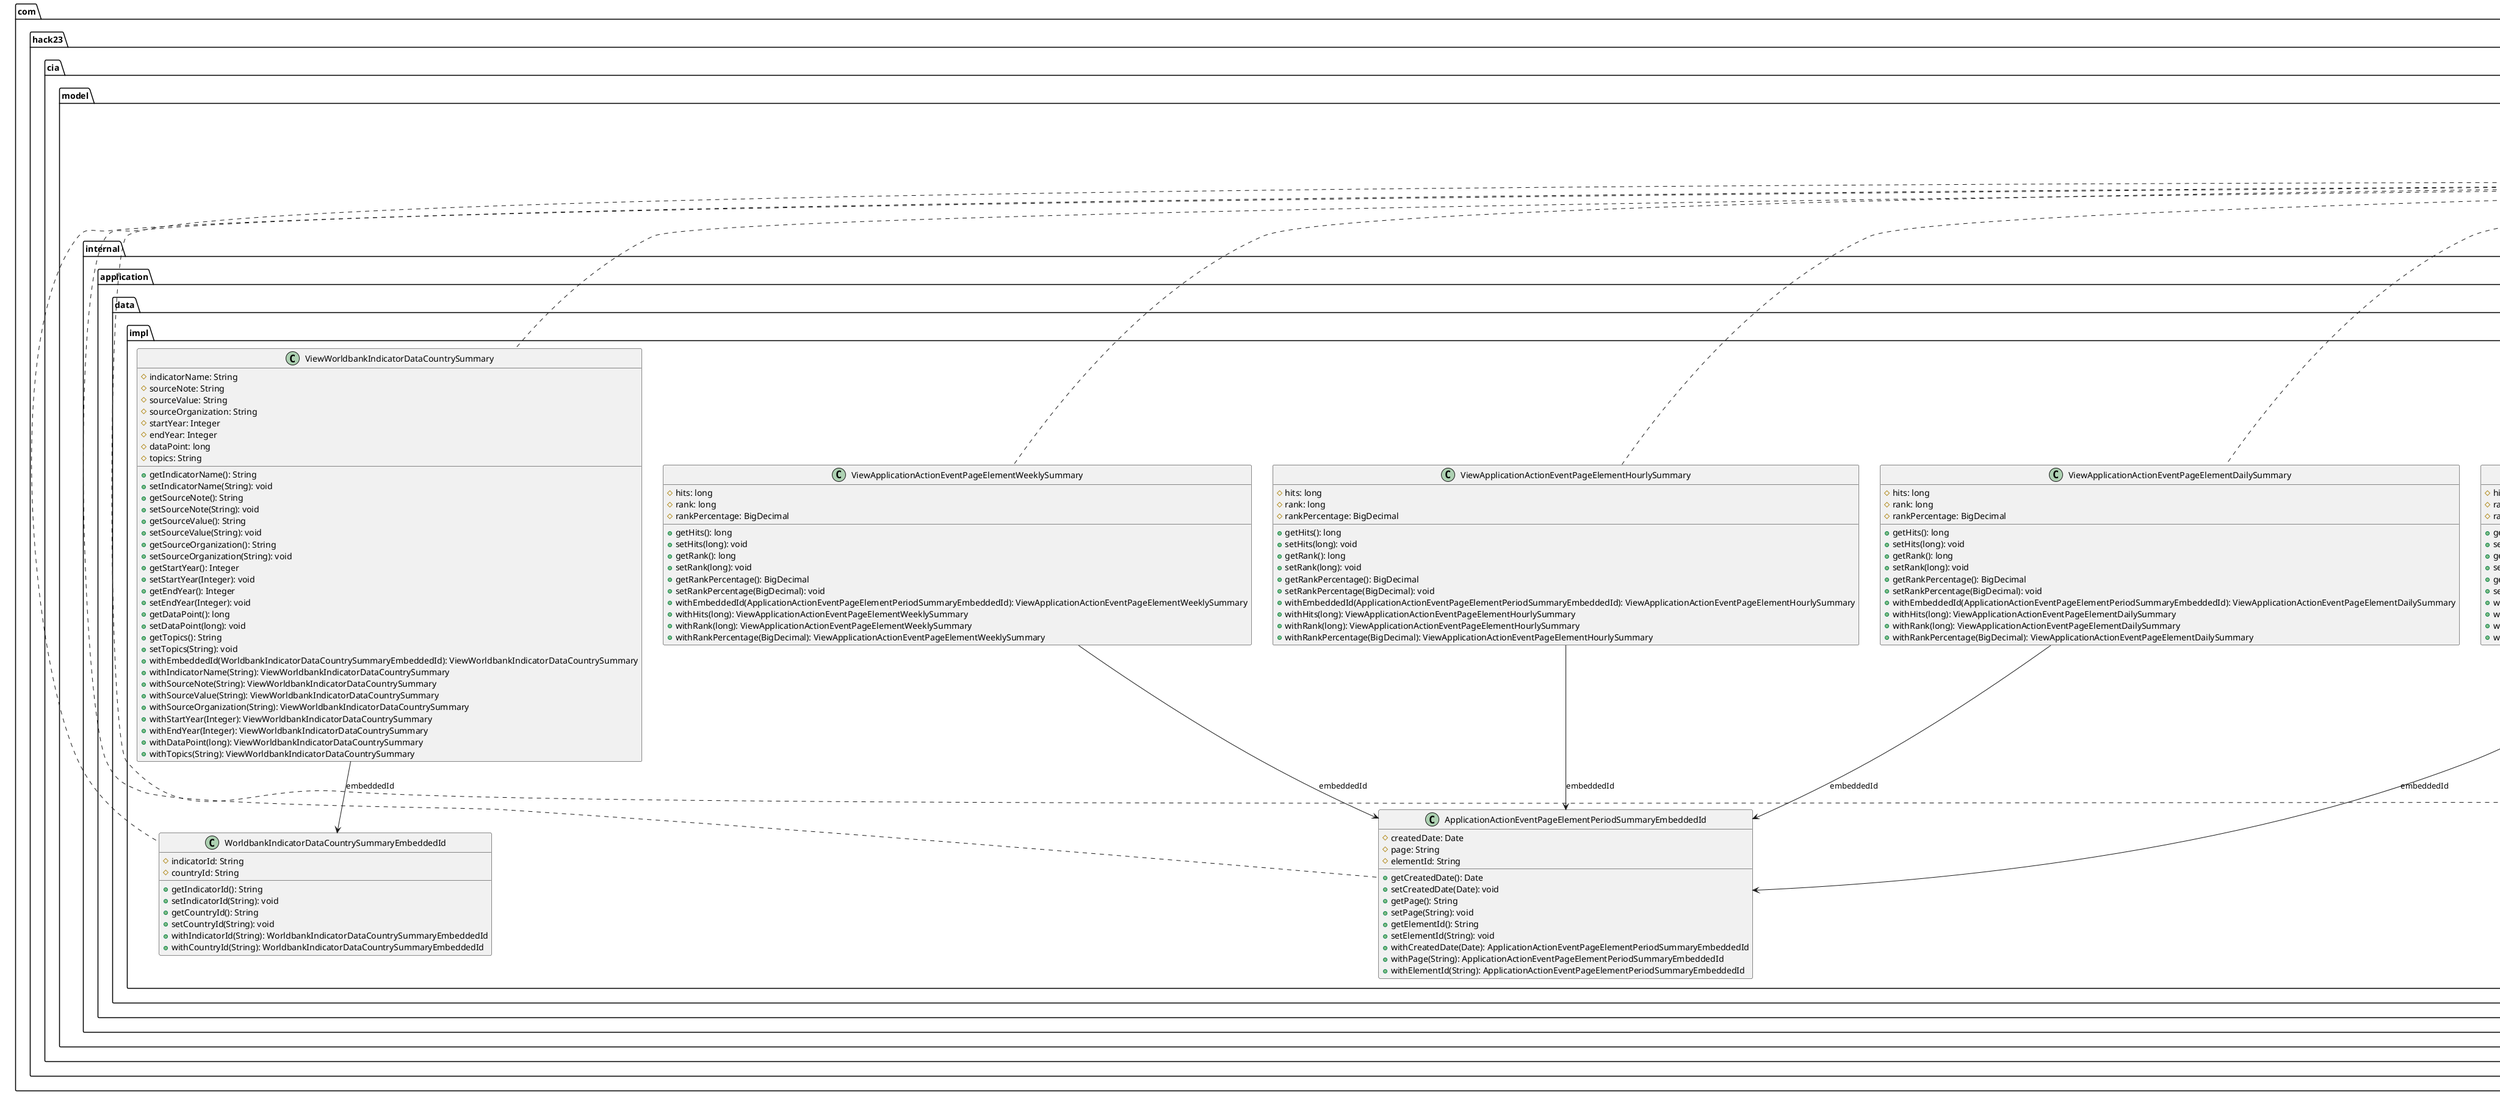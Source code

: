 @startuml
    namespace com.hack23.cia.model.internal.application.data.impl {

        class ViewApplicationActionEventPageElementWeeklySummary [[ViewApplicationActionEventPageElementWeeklySummary.html]] {
            #hits: long
            #rank: long
            #rankPercentage: BigDecimal
            +getHits(): long
            +setHits(long): void
            +getRank(): long
            +setRank(long): void
            +getRankPercentage(): BigDecimal
            +setRankPercentage(BigDecimal): void
            +withEmbeddedId(ApplicationActionEventPageElementPeriodSummaryEmbeddedId): ViewApplicationActionEventPageElementWeeklySummary
            +withHits(long): ViewApplicationActionEventPageElementWeeklySummary
            +withRank(long): ViewApplicationActionEventPageElementWeeklySummary
            +withRankPercentage(BigDecimal): ViewApplicationActionEventPageElementWeeklySummary
        }

        class WorldbankIndicatorDataCountrySummaryEmbeddedId [[WorldbankIndicatorDataCountrySummaryEmbeddedId.html]] {
            #indicatorId: String
            #countryId: String
            +getIndicatorId(): String
            +setIndicatorId(String): void
            +getCountryId(): String
            +setCountryId(String): void
            +withIndicatorId(String): WorldbankIndicatorDataCountrySummaryEmbeddedId
            +withCountryId(String): WorldbankIndicatorDataCountrySummaryEmbeddedId
        }

        class ViewApplicationActionEventPageModeHourlySummary [[ViewApplicationActionEventPageModeHourlySummary.html]] {
            #hits: long
            #rank: long
            #rankPercentage: BigDecimal
            +getHits(): long
            +setHits(long): void
            +getRank(): long
            +setRank(long): void
            +getRankPercentage(): BigDecimal
            +setRankPercentage(BigDecimal): void
            +withEmbeddedId(ApplicationActionEventPageModePeriodSummaryEmbeddedId): ViewApplicationActionEventPageModeHourlySummary
            +withHits(long): ViewApplicationActionEventPageModeHourlySummary
            +withRank(long): ViewApplicationActionEventPageModeHourlySummary
            +withRankPercentage(BigDecimal): ViewApplicationActionEventPageModeHourlySummary
        }

        enum DataAgentTarget [[DataAgentTarget.html]] {
            {static} +MODEL_EXTERNAL_WORLDBANK
            {static} +MODEL_EXTERNAL_RIKSDAGEN
            +value(): String
            {static} +fromValue(String): DataAgentTarget
        }

        enum ValDataSources [[ValDataSources.html]] {
            {static} +PARTIES
            +value(): String
            {static} +fromValue(String): ValDataSources
        }

        enum RiksdagenDataSources [[RiksdagenDataSources.html]] {
            {static} +DOCUMENT_LIST
            {static} +DOCUMENT_STATUS
            {static} +DOCUMENT_CONTENT
            {static} +PERSONS
            {static} +VOTES
            {static} +BALLOT_LIST
            {static} +COMMITTEE_PROPOSALS
            +value(): String
            {static} +fromValue(String): RiksdagenDataSources
        }

        class ViewApplicationActionEventPageAnnualSummary [[ViewApplicationActionEventPageAnnualSummary.html]] {
            #hits: long
            #rank: long
            #rankPercentage: BigDecimal
            +getHits(): long
            +setHits(long): void
            +getRank(): long
            +setRank(long): void
            +getRankPercentage(): BigDecimal
            +setRankPercentage(BigDecimal): void
            +withEmbeddedId(ApplicationActionEventPagePeriodSummaryEmbeddedId): ViewApplicationActionEventPageAnnualSummary
            +withHits(long): ViewApplicationActionEventPageAnnualSummary
            +withRank(long): ViewApplicationActionEventPageAnnualSummary
            +withRankPercentage(BigDecimal): ViewApplicationActionEventPageAnnualSummary
        }

        class ViewApplicationActionEventPageElementHourlySummary [[ViewApplicationActionEventPageElementHourlySummary.html]] {
            #hits: long
            #rank: long
            #rankPercentage: BigDecimal
            +getHits(): long
            +setHits(long): void
            +getRank(): long
            +setRank(long): void
            +getRankPercentage(): BigDecimal
            +setRankPercentage(BigDecimal): void
            +withEmbeddedId(ApplicationActionEventPageElementPeriodSummaryEmbeddedId): ViewApplicationActionEventPageElementHourlySummary
            +withHits(long): ViewApplicationActionEventPageElementHourlySummary
            +withRank(long): ViewApplicationActionEventPageElementHourlySummary
            +withRankPercentage(BigDecimal): ViewApplicationActionEventPageElementHourlySummary
        }

        class ApplicationActionEventPageElementPeriodSummaryEmbeddedId [[ApplicationActionEventPageElementPeriodSummaryEmbeddedId.html]] {
            #createdDate: Date
            #page: String
            #elementId: String
            +getCreatedDate(): Date
            +setCreatedDate(Date): void
            +getPage(): String
            +setPage(String): void
            +getElementId(): String
            +setElementId(String): void
            +withCreatedDate(Date): ApplicationActionEventPageElementPeriodSummaryEmbeddedId
            +withPage(String): ApplicationActionEventPageElementPeriodSummaryEmbeddedId
            +withElementId(String): ApplicationActionEventPageElementPeriodSummaryEmbeddedId
        }

        class DataAgentWorkOrder [[DataAgentWorkOrder.html]] {
            #hjid: Long
            +withTarget(DataAgentTarget): DataAgentWorkOrder
            +withOperation(DataAgentOperation): DataAgentWorkOrder
            +getHjid(): Long
            +setHjid(Long): void
        }

        class ViewApplicationActionEventPageHourlySummary [[ViewApplicationActionEventPageHourlySummary.html]] {
            #hits: long
            #rank: long
            #rankPercentage: BigDecimal
            +getHits(): long
            +setHits(long): void
            +getRank(): long
            +setRank(long): void
            +getRankPercentage(): BigDecimal
            +setRankPercentage(BigDecimal): void
            +withEmbeddedId(ApplicationActionEventPagePeriodSummaryEmbeddedId): ViewApplicationActionEventPageHourlySummary
            +withHits(long): ViewApplicationActionEventPageHourlySummary
            +withRank(long): ViewApplicationActionEventPageHourlySummary
            +withRankPercentage(BigDecimal): ViewApplicationActionEventPageHourlySummary
        }

        class ApplicationActionEventPageModePeriodSummaryEmbeddedId [[ApplicationActionEventPageModePeriodSummaryEmbeddedId.html]] {
            #createdDate: Date
            #page: String
            #pageMode: String
            +getCreatedDate(): Date
            +setCreatedDate(Date): void
            +getPage(): String
            +setPage(String): void
            +getPageMode(): String
            +setPageMode(String): void
            +withCreatedDate(Date): ApplicationActionEventPageModePeriodSummaryEmbeddedId
            +withPage(String): ApplicationActionEventPageModePeriodSummaryEmbeddedId
            +withPageMode(String): ApplicationActionEventPageModePeriodSummaryEmbeddedId
        }

        class ViewApplicationActionEventPageModeDailySummary [[ViewApplicationActionEventPageModeDailySummary.html]] {
            #hits: long
            #rank: long
            #rankPercentage: BigDecimal
            +getHits(): long
            +setHits(long): void
            +getRank(): long
            +setRank(long): void
            +getRankPercentage(): BigDecimal
            +setRankPercentage(BigDecimal): void
            +withEmbeddedId(ApplicationActionEventPageModePeriodSummaryEmbeddedId): ViewApplicationActionEventPageModeDailySummary
            +withHits(long): ViewApplicationActionEventPageModeDailySummary
            +withRank(long): ViewApplicationActionEventPageModeDailySummary
            +withRankPercentage(BigDecimal): ViewApplicationActionEventPageModeDailySummary
        }

        class ViewWorldbankIndicatorDataCountrySummary [[ViewWorldbankIndicatorDataCountrySummary.html]] {
            #indicatorName: String
            #sourceNote: String
            #sourceValue: String
            #sourceOrganization: String
            #startYear: Integer
            #endYear: Integer
            #dataPoint: long
            #topics: String
            +getIndicatorName(): String
            +setIndicatorName(String): void
            +getSourceNote(): String
            +setSourceNote(String): void
            +getSourceValue(): String
            +setSourceValue(String): void
            +getSourceOrganization(): String
            +setSourceOrganization(String): void
            +getStartYear(): Integer
            +setStartYear(Integer): void
            +getEndYear(): Integer
            +setEndYear(Integer): void
            +getDataPoint(): long
            +setDataPoint(long): void
            +getTopics(): String
            +setTopics(String): void
            +withEmbeddedId(WorldbankIndicatorDataCountrySummaryEmbeddedId): ViewWorldbankIndicatorDataCountrySummary
            +withIndicatorName(String): ViewWorldbankIndicatorDataCountrySummary
            +withSourceNote(String): ViewWorldbankIndicatorDataCountrySummary
            +withSourceValue(String): ViewWorldbankIndicatorDataCountrySummary
            +withSourceOrganization(String): ViewWorldbankIndicatorDataCountrySummary
            +withStartYear(Integer): ViewWorldbankIndicatorDataCountrySummary
            +withEndYear(Integer): ViewWorldbankIndicatorDataCountrySummary
            +withDataPoint(long): ViewWorldbankIndicatorDataCountrySummary
            +withTopics(String): ViewWorldbankIndicatorDataCountrySummary
        }

        enum WorldBankDataSources [[WorldBankDataSources.html]] {
            {static} +COUNTRIES
            {static} +DATA
            {static} +INDICATORS
            {static} +TOPIC
            +value(): String
            {static} +fromValue(String): WorldBankDataSources
        }

        enum DataAgentOperation [[DataAgentOperation.html]] {
            {static} +IMPORT
            +value(): String
            {static} +fromValue(String): DataAgentOperation
        }

        class ViewApplicationActionEventPageDailySummary [[ViewApplicationActionEventPageDailySummary.html]] {
            #hits: long
            #rank: long
            #rankPercentage: BigDecimal
            +getHits(): long
            +setHits(long): void
            +getRank(): long
            +setRank(long): void
            +getRankPercentage(): BigDecimal
            +setRankPercentage(BigDecimal): void
            +withEmbeddedId(ApplicationActionEventPagePeriodSummaryEmbeddedId): ViewApplicationActionEventPageDailySummary
            +withHits(long): ViewApplicationActionEventPageDailySummary
            +withRank(long): ViewApplicationActionEventPageDailySummary
            +withRankPercentage(BigDecimal): ViewApplicationActionEventPageDailySummary
        }

        class ApplicationActionEventPagePeriodSummaryEmbeddedId [[ApplicationActionEventPagePeriodSummaryEmbeddedId.html]] {
            #createdDate: Date
            #page: String
            +getCreatedDate(): Date
            +setCreatedDate(Date): void
            +getPage(): String
            +setPage(String): void
            +withCreatedDate(Date): ApplicationActionEventPagePeriodSummaryEmbeddedId
            +withPage(String): ApplicationActionEventPagePeriodSummaryEmbeddedId
        }

        class ViewApplicationActionEventPageWeeklySummary [[ViewApplicationActionEventPageWeeklySummary.html]] {
            #hits: long
            #rank: long
            #rankPercentage: BigDecimal
            +getHits(): long
            +setHits(long): void
            +getRank(): long
            +setRank(long): void
            +getRankPercentage(): BigDecimal
            +setRankPercentage(BigDecimal): void
            +withEmbeddedId(ApplicationActionEventPagePeriodSummaryEmbeddedId): ViewApplicationActionEventPageWeeklySummary
            +withHits(long): ViewApplicationActionEventPageWeeklySummary
            +withRank(long): ViewApplicationActionEventPageWeeklySummary
            +withRankPercentage(BigDecimal): ViewApplicationActionEventPageWeeklySummary
        }

        class ViewApplicationActionEventPageElementDailySummary [[ViewApplicationActionEventPageElementDailySummary.html]] {
            #hits: long
            #rank: long
            #rankPercentage: BigDecimal
            +getHits(): long
            +setHits(long): void
            +getRank(): long
            +setRank(long): void
            +getRankPercentage(): BigDecimal
            +setRankPercentage(BigDecimal): void
            +withEmbeddedId(ApplicationActionEventPageElementPeriodSummaryEmbeddedId): ViewApplicationActionEventPageElementDailySummary
            +withHits(long): ViewApplicationActionEventPageElementDailySummary
            +withRank(long): ViewApplicationActionEventPageElementDailySummary
            +withRankPercentage(BigDecimal): ViewApplicationActionEventPageElementDailySummary
        }

        class ViewApplicationActionEventPageElementAnnualSummary [[ViewApplicationActionEventPageElementAnnualSummary.html]] {
            #hits: long
            #rank: long
            #rankPercentage: BigDecimal
            +getHits(): long
            +setHits(long): void
            +getRank(): long
            +setRank(long): void
            +getRankPercentage(): BigDecimal
            +setRankPercentage(BigDecimal): void
            +withEmbeddedId(ApplicationActionEventPageElementPeriodSummaryEmbeddedId): ViewApplicationActionEventPageElementAnnualSummary
            +withHits(long): ViewApplicationActionEventPageElementAnnualSummary
            +withRank(long): ViewApplicationActionEventPageElementAnnualSummary
            +withRankPercentage(BigDecimal): ViewApplicationActionEventPageElementAnnualSummary
        }

        class ViewApplicationActionEventPageModeAnnualSummary [[ViewApplicationActionEventPageModeAnnualSummary.html]] {
            #hits: long
            #rank: long
            #rankPercentage: BigDecimal
            +getHits(): long
            +setHits(long): void
            +getRank(): long
            +setRank(long): void
            +getRankPercentage(): BigDecimal
            +setRankPercentage(BigDecimal): void
            +withEmbeddedId(ApplicationActionEventPageModePeriodSummaryEmbeddedId): ViewApplicationActionEventPageModeAnnualSummary
            +withHits(long): ViewApplicationActionEventPageModeAnnualSummary
            +withRank(long): ViewApplicationActionEventPageModeAnnualSummary
            +withRankPercentage(BigDecimal): ViewApplicationActionEventPageModeAnnualSummary
        }

        class ViewApplicationActionEventPageModeWeeklySummary [[ViewApplicationActionEventPageModeWeeklySummary.html]] {
            #hits: long
            #rank: long
            #rankPercentage: BigDecimal
            +getHits(): long
            +setHits(long): void
            +getRank(): long
            +setRank(long): void
            +getRankPercentage(): BigDecimal
            +setRankPercentage(BigDecimal): void
            +withEmbeddedId(ApplicationActionEventPageModePeriodSummaryEmbeddedId): ViewApplicationActionEventPageModeWeeklySummary
            +withHits(long): ViewApplicationActionEventPageModeWeeklySummary
            +withRank(long): ViewApplicationActionEventPageModeWeeklySummary
            +withRankPercentage(BigDecimal): ViewApplicationActionEventPageModeWeeklySummary
        }

        com.hack23.cia.model.common.api.ModelObject <|.. ViewApplicationActionEventPageElementWeeklySummary
        ViewApplicationActionEventPageElementWeeklySummary --> ApplicationActionEventPageElementPeriodSummaryEmbeddedId: embeddedId
        com.hack23.cia.model.common.api.ModelObject <|.. WorldbankIndicatorDataCountrySummaryEmbeddedId
        com.hack23.cia.model.common.api.ModelObject <|.. ViewApplicationActionEventPageModeHourlySummary
        ViewApplicationActionEventPageModeHourlySummary --> ApplicationActionEventPageModePeriodSummaryEmbeddedId: embeddedId
        com.hack23.cia.model.common.api.ModelObject <|.. ViewApplicationActionEventPageAnnualSummary
        ViewApplicationActionEventPageAnnualSummary --> ApplicationActionEventPagePeriodSummaryEmbeddedId: embeddedId
        com.hack23.cia.model.common.api.ModelObject <|.. ViewApplicationActionEventPageElementHourlySummary
        ViewApplicationActionEventPageElementHourlySummary --> ApplicationActionEventPageElementPeriodSummaryEmbeddedId: embeddedId
        com.hack23.cia.model.common.api.ModelObject <|.. ApplicationActionEventPageElementPeriodSummaryEmbeddedId
        com.hack23.cia.model.common.api.ModelObject <|.. DataAgentWorkOrder
        DataAgentWorkOrder --> DataAgentTarget: target
        DataAgentWorkOrder --> DataAgentOperation: operation
        com.hack23.cia.model.common.api.ModelObject <|.. ViewApplicationActionEventPageHourlySummary
        ViewApplicationActionEventPageHourlySummary --> ApplicationActionEventPagePeriodSummaryEmbeddedId: embeddedId
        com.hack23.cia.model.common.api.ModelObject <|.. ApplicationActionEventPageModePeriodSummaryEmbeddedId
        com.hack23.cia.model.common.api.ModelObject <|.. ViewApplicationActionEventPageModeDailySummary
        ViewApplicationActionEventPageModeDailySummary --> ApplicationActionEventPageModePeriodSummaryEmbeddedId: embeddedId
        com.hack23.cia.model.common.api.ModelObject <|.. ViewWorldbankIndicatorDataCountrySummary
        ViewWorldbankIndicatorDataCountrySummary --> WorldbankIndicatorDataCountrySummaryEmbeddedId: embeddedId
        com.hack23.cia.model.common.api.ModelObject <|.. ViewApplicationActionEventPageDailySummary
        ViewApplicationActionEventPageDailySummary --> ApplicationActionEventPagePeriodSummaryEmbeddedId: embeddedId
        com.hack23.cia.model.common.api.ModelObject <|.. ApplicationActionEventPagePeriodSummaryEmbeddedId
        com.hack23.cia.model.common.api.ModelObject <|.. ViewApplicationActionEventPageWeeklySummary
        ViewApplicationActionEventPageWeeklySummary --> ApplicationActionEventPagePeriodSummaryEmbeddedId: embeddedId
        com.hack23.cia.model.common.api.ModelObject <|.. ViewApplicationActionEventPageElementDailySummary
        ViewApplicationActionEventPageElementDailySummary --> ApplicationActionEventPageElementPeriodSummaryEmbeddedId: embeddedId
        com.hack23.cia.model.common.api.ModelObject <|.. ViewApplicationActionEventPageElementAnnualSummary
        ViewApplicationActionEventPageElementAnnualSummary --> ApplicationActionEventPageElementPeriodSummaryEmbeddedId: embeddedId
        com.hack23.cia.model.common.api.ModelObject <|.. ViewApplicationActionEventPageModeAnnualSummary
        ViewApplicationActionEventPageModeAnnualSummary --> ApplicationActionEventPageModePeriodSummaryEmbeddedId: embeddedId
        com.hack23.cia.model.common.api.ModelObject <|.. ViewApplicationActionEventPageModeWeeklySummary
        ViewApplicationActionEventPageModeWeeklySummary --> ApplicationActionEventPageModePeriodSummaryEmbeddedId: embeddedId
    }

    namespace com.hack23.cia.model.common.api {
        interface ModelObject
    }

    center footer UMLDoclet 2.0.5, PlantUML 1.2019.08
@enduml
